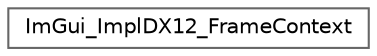 digraph "类继承关系图"
{
 // LATEX_PDF_SIZE
  bgcolor="transparent";
  edge [fontname=Helvetica,fontsize=10,labelfontname=Helvetica,labelfontsize=10];
  node [fontname=Helvetica,fontsize=10,shape=box,height=0.2,width=0.4];
  rankdir="LR";
  Node0 [id="Node000000",label="ImGui_ImplDX12_FrameContext",height=0.2,width=0.4,color="grey40", fillcolor="white", style="filled",URL="$struct_im_gui___impl_d_x12___frame_context.html",tooltip=" "];
}
